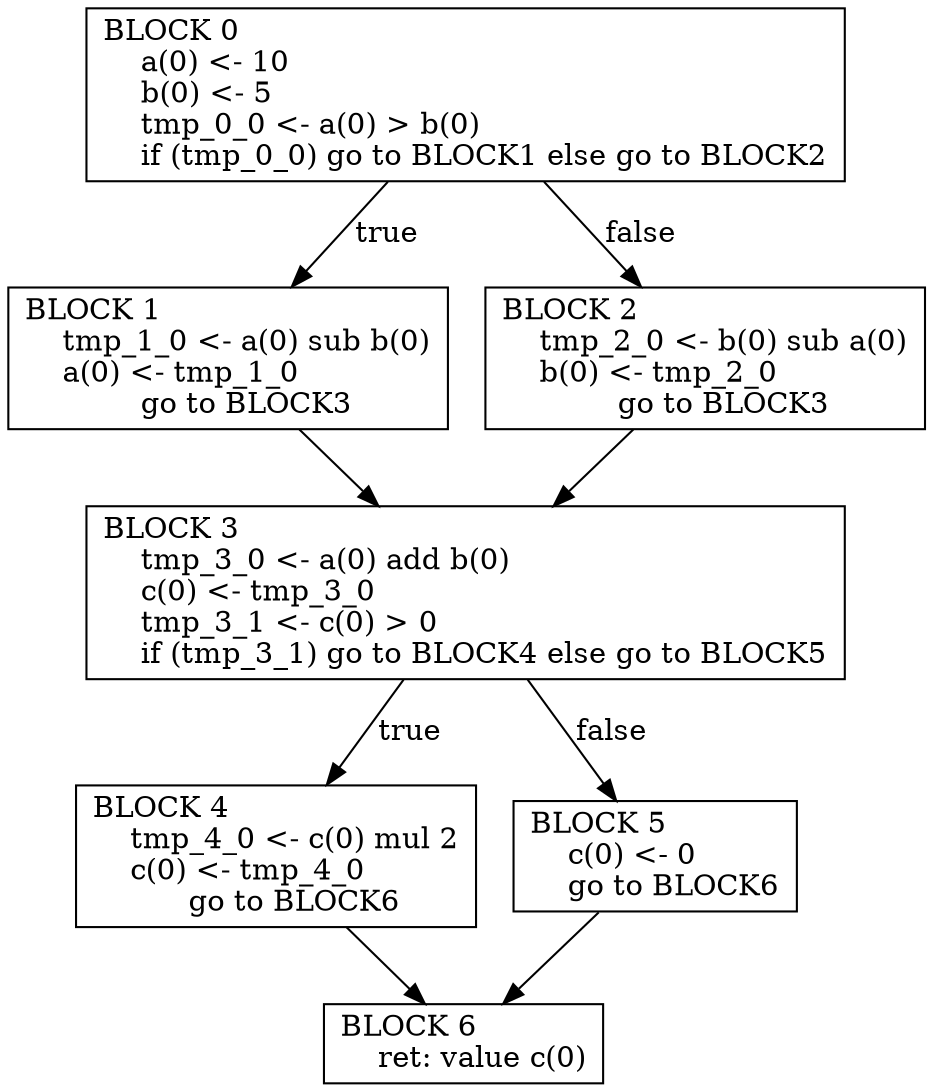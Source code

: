 digraph G{
node [shape=box nojustify=false]
0 [label="BLOCK 0\l    a(0) <- 10\l    b(0) <- 5\l    tmp_0_0 <- a(0) > b(0)\l    if (tmp_0_0) go to BLOCK1 else go to BLOCK2"]
0 -> 1 [label=true]
0 -> 2 [label=false]
1 [label="BLOCK 1\l    tmp_1_0 <- a(0) sub b(0)\l    a(0) <- tmp_1_0\l    go to BLOCK3"]
1 -> 3
2 [label="BLOCK 2\l    tmp_2_0 <- b(0) sub a(0)\l    b(0) <- tmp_2_0\l    go to BLOCK3"]
2 -> 3
3 [label="BLOCK 3\l    tmp_3_0 <- a(0) add b(0)\l    c(0) <- tmp_3_0\l    tmp_3_1 <- c(0) > 0\l    if (tmp_3_1) go to BLOCK4 else go to BLOCK5"]
3 -> 4 [label=true]
3 -> 5 [label=false]
4 [label="BLOCK 4\l    tmp_4_0 <- c(0) mul 2\l    c(0) <- tmp_4_0\l    go to BLOCK6"]
4 -> 6
5 [label="BLOCK 5\l    c(0) <- 0\l    go to BLOCK6"]
5 -> 6
6 [label="BLOCK 6\l    ret: value c(0)"]
}
